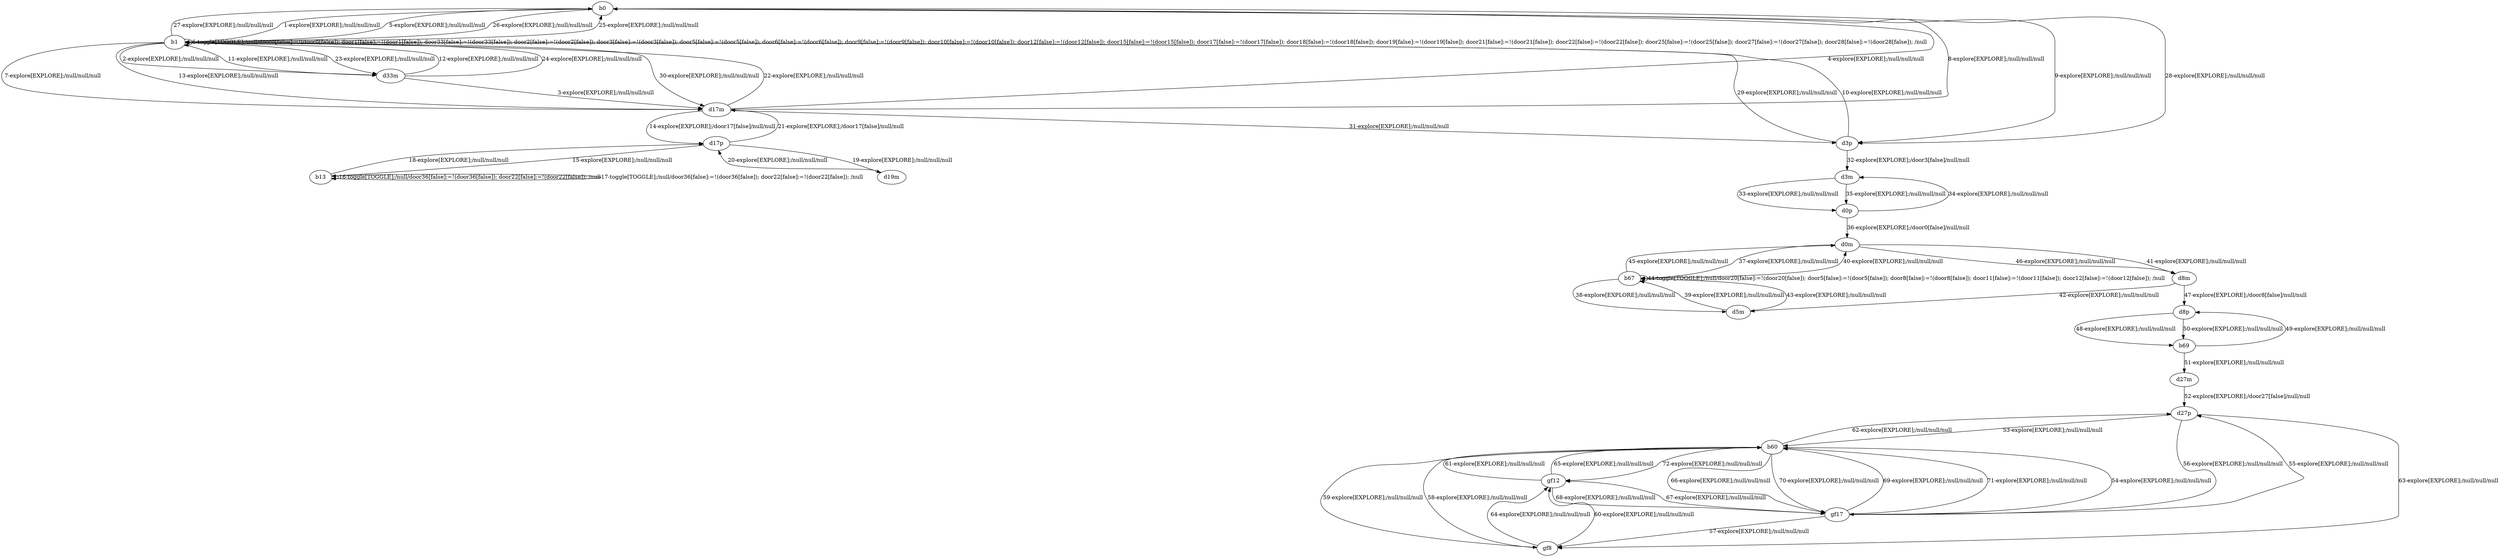 # Total number of goals covered by this test: 1
# b60 --> gf12

digraph g {
"b0" -> "b1" [label = "1-explore[EXPLORE];/null/null/null"];
"b1" -> "d33m" [label = "2-explore[EXPLORE];/null/null/null"];
"d33m" -> "d17m" [label = "3-explore[EXPLORE];/null/null/null"];
"d17m" -> "b0" [label = "4-explore[EXPLORE];/null/null/null"];
"b0" -> "b1" [label = "5-explore[EXPLORE];/null/null/null"];
"b1" -> "b1" [label = "6-toggle[TOGGLE];/null/door0[false]:=!(door0[false]); door1[false]:=!(door1[false]); door33[false]:=!(door33[false]); door2[false]:=!(door2[false]); door3[false]:=!(door3[false]); door5[false]:=!(door5[false]); door6[false]:=!(door6[false]); door9[false]:=!(door9[false]); door10[false]:=!(door10[false]); door12[false]:=!(door12[false]); door15[false]:=!(door15[false]); door17[false]:=!(door17[false]); door18[false]:=!(door18[false]); door19[false]:=!(door19[false]); door21[false]:=!(door21[false]); door22[false]:=!(door22[false]); door25[false]:=!(door25[false]); door27[false]:=!(door27[false]); door28[false]:=!(door28[false]); /null"];
"b1" -> "d17m" [label = "7-explore[EXPLORE];/null/null/null"];
"d17m" -> "b0" [label = "8-explore[EXPLORE];/null/null/null"];
"b0" -> "d3p" [label = "9-explore[EXPLORE];/null/null/null"];
"d3p" -> "b1" [label = "10-explore[EXPLORE];/null/null/null"];
"b1" -> "d33m" [label = "11-explore[EXPLORE];/null/null/null"];
"d33m" -> "b1" [label = "12-explore[EXPLORE];/null/null/null"];
"b1" -> "d17m" [label = "13-explore[EXPLORE];/null/null/null"];
"d17m" -> "d17p" [label = "14-explore[EXPLORE];/door17[false]/null/null"];
"d17p" -> "b13" [label = "15-explore[EXPLORE];/null/null/null"];
"b13" -> "b13" [label = "16-toggle[TOGGLE];/null/door36[false]:=!(door36[false]); door22[false]:=!(door22[false]); /null"];
"b13" -> "b13" [label = "17-toggle[TOGGLE];/null/door36[false]:=!(door36[false]); door22[false]:=!(door22[false]); /null"];
"b13" -> "d17p" [label = "18-explore[EXPLORE];/null/null/null"];
"d17p" -> "d19m" [label = "19-explore[EXPLORE];/null/null/null"];
"d19m" -> "d17p" [label = "20-explore[EXPLORE];/null/null/null"];
"d17p" -> "d17m" [label = "21-explore[EXPLORE];/door17[false]/null/null"];
"d17m" -> "b1" [label = "22-explore[EXPLORE];/null/null/null"];
"b1" -> "d33m" [label = "23-explore[EXPLORE];/null/null/null"];
"d33m" -> "b1" [label = "24-explore[EXPLORE];/null/null/null"];
"b1" -> "b0" [label = "25-explore[EXPLORE];/null/null/null"];
"b0" -> "b1" [label = "26-explore[EXPLORE];/null/null/null"];
"b1" -> "b0" [label = "27-explore[EXPLORE];/null/null/null"];
"b0" -> "d3p" [label = "28-explore[EXPLORE];/null/null/null"];
"d3p" -> "b1" [label = "29-explore[EXPLORE];/null/null/null"];
"b1" -> "d17m" [label = "30-explore[EXPLORE];/null/null/null"];
"d17m" -> "d3p" [label = "31-explore[EXPLORE];/null/null/null"];
"d3p" -> "d3m" [label = "32-explore[EXPLORE];/door3[false]/null/null"];
"d3m" -> "d0p" [label = "33-explore[EXPLORE];/null/null/null"];
"d0p" -> "d3m" [label = "34-explore[EXPLORE];/null/null/null"];
"d3m" -> "d0p" [label = "35-explore[EXPLORE];/null/null/null"];
"d0p" -> "d0m" [label = "36-explore[EXPLORE];/door0[false]/null/null"];
"d0m" -> "b67" [label = "37-explore[EXPLORE];/null/null/null"];
"b67" -> "d5m" [label = "38-explore[EXPLORE];/null/null/null"];
"d5m" -> "b67" [label = "39-explore[EXPLORE];/null/null/null"];
"b67" -> "d0m" [label = "40-explore[EXPLORE];/null/null/null"];
"d0m" -> "d8m" [label = "41-explore[EXPLORE];/null/null/null"];
"d8m" -> "d5m" [label = "42-explore[EXPLORE];/null/null/null"];
"d5m" -> "b67" [label = "43-explore[EXPLORE];/null/null/null"];
"b67" -> "b67" [label = "44-toggle[TOGGLE];/null/door20[false]:=!(door20[false]); door5[false]:=!(door5[false]); door8[false]:=!(door8[false]); door11[false]:=!(door11[false]); door12[false]:=!(door12[false]); /null"];
"b67" -> "d0m" [label = "45-explore[EXPLORE];/null/null/null"];
"d0m" -> "d8m" [label = "46-explore[EXPLORE];/null/null/null"];
"d8m" -> "d8p" [label = "47-explore[EXPLORE];/door8[false]/null/null"];
"d8p" -> "b69" [label = "48-explore[EXPLORE];/null/null/null"];
"b69" -> "d8p" [label = "49-explore[EXPLORE];/null/null/null"];
"d8p" -> "b69" [label = "50-explore[EXPLORE];/null/null/null"];
"b69" -> "d27m" [label = "51-explore[EXPLORE];/null/null/null"];
"d27m" -> "d27p" [label = "52-explore[EXPLORE];/door27[false]/null/null"];
"d27p" -> "b60" [label = "53-explore[EXPLORE];/null/null/null"];
"b60" -> "gf17" [label = "54-explore[EXPLORE];/null/null/null"];
"gf17" -> "d27p" [label = "55-explore[EXPLORE];/null/null/null"];
"d27p" -> "gf17" [label = "56-explore[EXPLORE];/null/null/null"];
"gf17" -> "gf8" [label = "57-explore[EXPLORE];/null/null/null"];
"gf8" -> "b60" [label = "58-explore[EXPLORE];/null/null/null"];
"b60" -> "gf8" [label = "59-explore[EXPLORE];/null/null/null"];
"gf8" -> "gf12" [label = "60-explore[EXPLORE];/null/null/null"];
"gf12" -> "b60" [label = "61-explore[EXPLORE];/null/null/null"];
"b60" -> "d27p" [label = "62-explore[EXPLORE];/null/null/null"];
"d27p" -> "gf8" [label = "63-explore[EXPLORE];/null/null/null"];
"gf8" -> "gf12" [label = "64-explore[EXPLORE];/null/null/null"];
"gf12" -> "b60" [label = "65-explore[EXPLORE];/null/null/null"];
"b60" -> "gf17" [label = "66-explore[EXPLORE];/null/null/null"];
"gf17" -> "gf12" [label = "67-explore[EXPLORE];/null/null/null"];
"gf12" -> "gf17" [label = "68-explore[EXPLORE];/null/null/null"];
"gf17" -> "b60" [label = "69-explore[EXPLORE];/null/null/null"];
"b60" -> "gf17" [label = "70-explore[EXPLORE];/null/null/null"];
"gf17" -> "b60" [label = "71-explore[EXPLORE];/null/null/null"];
"b60" -> "gf12" [label = "72-explore[EXPLORE];/null/null/null"];
}